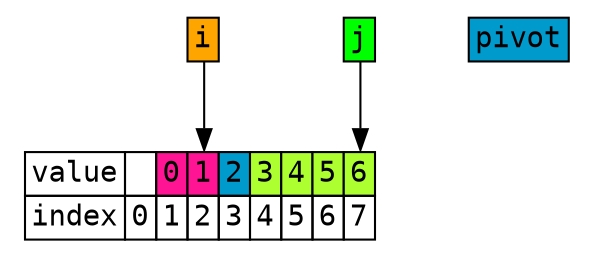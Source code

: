 digraph g {
    node [fontname="Monaco, Consolas",shape =plaintext,height=.1];
    node_t [label = <
    <TABLE BORDER="0" CELLBORDER="1" CELLSPACING="0">
    <TR>
    <TD >value</TD>
    <TD PORT="f0" ></TD>
    <TD PORT="f1" bgcolor="DeepPink">0</TD>
    <TD PORT="f2" bgcolor="DeepPink">1</TD>
    <TD PORT="f2" bgcolor="Deepskyblue3">2</TD>
    <TD PORT="f4" bgcolor="GreenYellow">3</TD>
    <TD PORT="f5" bgcolor="GreenYellow">4</TD>
    <TD PORT="f6" bgcolor="GreenYellow">5</TD>
    <TD PORT="f7" bgcolor="GreenYellow">6</TD>
    </TR>
    <TR>
    <TD >index</TD>
    <TD PORT="f0">0</TD>
    <TD PORT="f1">1</TD>
    <TD PORT="f2">2</TD>
    <TD PORT="f3">3</TD>
    <TD PORT="f4">4</TD>
    <TD PORT="f5">5</TD>
    <TD PORT="f6">6</TD>
    <TD PORT="f7">7</TD>
    </TR>

    </TABLE>>];
    node_p [label = <
    <TABLE BORDER="0" CELLBORDER="1" CELLSPACING="0">
    <TR>
    <TD PORT="f0" bgcolor="Deepskyblue3">pivot</TD>
    </TR>
    </TABLE>>];


    node_i [label = <
    <TABLE BORDER="0" CELLBORDER="1" CELLSPACING="0">
    <TR>
    <TD PORT="f0" bgcolor="orange">i</TD>
    </TR>
    </TABLE>>];

    node_j [label = <
    <TABLE BORDER="0" CELLBORDER="1" CELLSPACING="0">
    <TR>
    <TD PORT="f0" bgcolor="green">j</TD>
    </TR>
    </TABLE>>];

    "node_i":f0 -> "node_t":f2
    "node_j":f0 -> "node_t":f7
}
